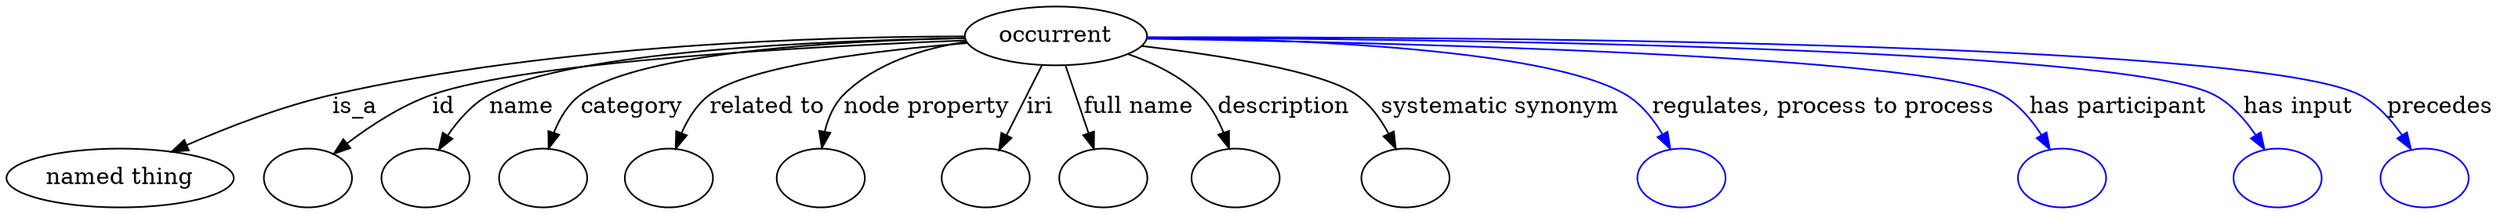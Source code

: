 digraph {
	graph [bb="0,0,1265.1,122"];
	node [label="\N"];
	occurrent	 [height=0.5,
		label=occurrent,
		pos="561.07,104",
		width=1.2082];
	"named thing"	 [height=0.5,
		pos="54.069,18",
		width=1.5019];
	occurrent -> "named thing"	 [label=is_a,
		lp="199.35,61",
		pos="e,85.965,32.666 517.77,101.26 433.28,95.675 249.33,82.296 187.52,68 155.78,60.659 121.38,47.641 95.462,36.729"];
	id	 [color=black,
		height=0.5,
		label="",
		pos="153.07,18",
		width=0.75];
	occurrent -> id	 [color=black,
		label=id,
		lp="251.51,61",
		pos="e,171.86,31.021 518,101.14 443.79,95.864 294.99,83.704 245.18,68 222.13,60.732 198.2,47.543 180.51,36.536",
		style=solid];
	name	 [color=black,
		height=0.5,
		label="",
		pos="225.07,18",
		width=0.75];
	occurrent -> name	 [color=black,
		label=name,
		lp="295.23,61",
		pos="e,238.08,34.345 517.69,101.65 449.59,97.423 321.08,87.151 279.75,68 266.67,61.939 254.57,51.606 245.09,41.9",
		style=solid];
	category	 [color=black,
		height=0.5,
		label="",
		pos="297.07,18",
		width=0.75];
	occurrent -> category	 [color=black,
		label=category,
		lp="351.17,61",
		pos="e,303.06,35.597 517.55,101.71 458.6,97.87 357.24,88.456 326.88,68 318.51,62.36 312.13,53.511 307.47,44.814",
		style=solid];
	"related to"	 [color=black,
		height=0.5,
		label="",
		pos="369.07,18",
		width=0.75];
	occurrent -> "related to"	 [color=black,
		label="related to",
		lp="416.31,61",
		pos="e,372.15,36.252 518.78,99.673 474.54,94.368 408.89,84.053 389.6,68 382.83,62.367 378.26,54.145 375.2,45.989",
		style=solid];
	"node property"	 [color=black,
		height=0.5,
		label="",
		pos="442.07,18",
		width=0.75];
	occurrent -> "node property"	 [color=black,
		label="node property",
		lp="492.14,61",
		pos="e,441.76,36.17 522.55,95.445 495.47,88.666 462.45,78.601 452.93,68 447.56,62.026 444.63,54.037 443.09,46.2",
		style=solid];
	iri	 [color=black,
		height=0.5,
		label="",
		pos="514.07,18",
		width=0.75];
	occurrent -> iri	 [color=black,
		label=iri,
		lp="547.29,61",
		pos="e,523.32,34.919 551.33,86.181 544.65,73.949 535.67,57.519 528.2,43.853",
		style=solid];
	"full name"	 [color=black,
		height=0.5,
		label="",
		pos="586.07,18",
		width=0.75];
	occurrent -> "full name"	 [color=black,
		label="full name",
		lp="601.7,61",
		pos="e,580.86,35.917 566.37,85.762 569.74,74.168 574.17,58.931 577.98,45.843",
		style=solid];
	description	 [color=black,
		height=0.5,
		label="",
		pos="658.07,18",
		width=0.75];
	occurrent -> description	 [color=black,
		label=description,
		lp="674.17,61",
		pos="e,651.94,35.911 594.55,92.182 607.43,86.399 621.56,78.403 632.07,68 638.57,61.569 643.78,53.171 647.79,45.1",
		style=solid];
	"systematic synonym"	 [color=black,
		height=0.5,
		label="",
		pos="740.07,18",
		width=0.75];
	occurrent -> "systematic synonym"	 [color=black,
		label="systematic synonym",
		lp="780.04,61",
		pos="e,733.21,35.771 602.09,97.602 639.74,91.1 692.15,80.26 709.07,68 717.21,62.101 723.67,53.349 728.54,44.809",
		style=solid];
	"regulates, process to process"	 [color=blue,
		height=0.5,
		label="",
		pos="877.07,18",
		width=0.75];
	occurrent -> "regulates, process to process"	 [color=blue,
		label="regulates, process to process",
		lp="936.77,61",
		pos="e,869.26,35.261 604.47,102.6 672.89,99.694 802.07,91.236 841.07,68 850.58,62.334 858.28,53.076 864.09,44.058",
		style=solid];
	"has participant"	 [color=blue,
		height=0.5,
		label="",
		pos="1059.1,18",
		width=0.75];
	occurrent -> "has participant"	 [color=blue,
		label="has participant",
		lp="1077.1,61",
		pos="e,1050.4,35.491 604.56,102.58 712.02,98.787 984.03,87.376 1020.1,68 1030.2,62.548 1038.6,53.206 1044.9,44.063",
		style=solid];
	"has input"	 [color=blue,
		height=0.5,
		label="",
		pos="1164.1,18",
		width=0.75];
	occurrent -> "has input"	 [color=blue,
		label="has input",
		lp="1166.5,61",
		pos="e,1154.7,35.084 604.91,103.16 728.96,100.51 1076.4,91.091 1122.1,68 1132.9,62.517 1142,52.86 1149,43.486",
		style=solid];
	precedes	 [color=blue,
		height=0.5,
		label="",
		pos="1238.1,18",
		width=0.75];
	occurrent -> precedes	 [color=blue,
		label=precedes,
		lp="1238.6,61",
		pos="e,1228.8,35.116 604.82,103.52 739.76,101.75 1143.6,94.303 1196.1,68 1206.9,62.558 1216.1,52.907 1223,43.527",
		style=solid];
}
